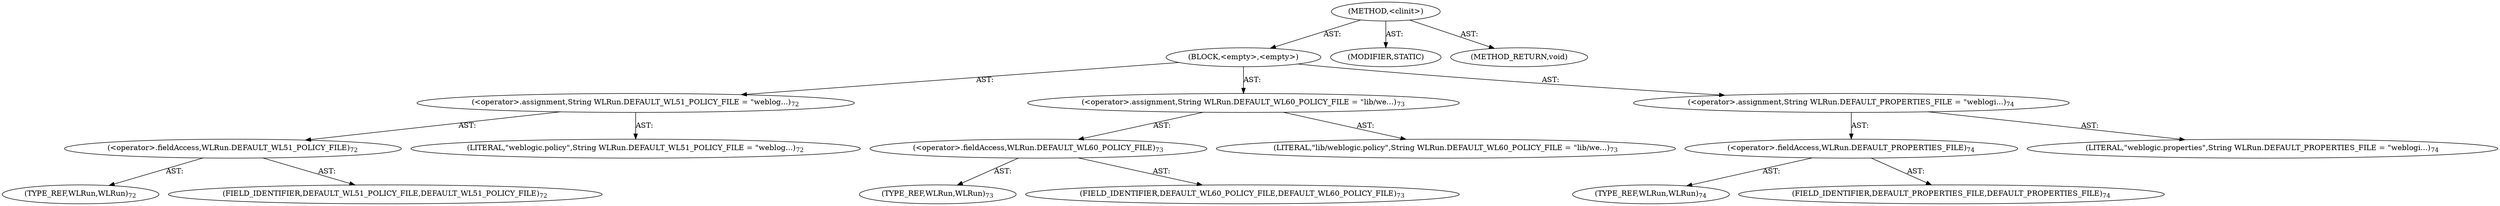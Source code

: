 digraph "&lt;clinit&gt;" {  
"111669149717" [label = <(METHOD,&lt;clinit&gt;)> ]
"25769803827" [label = <(BLOCK,&lt;empty&gt;,&lt;empty&gt;)> ]
"30064771346" [label = <(&lt;operator&gt;.assignment,String WLRun.DEFAULT_WL51_POLICY_FILE = &quot;weblog...)<SUB>72</SUB>> ]
"30064771347" [label = <(&lt;operator&gt;.fieldAccess,WLRun.DEFAULT_WL51_POLICY_FILE)<SUB>72</SUB>> ]
"180388626437" [label = <(TYPE_REF,WLRun,WLRun)<SUB>72</SUB>> ]
"55834574925" [label = <(FIELD_IDENTIFIER,DEFAULT_WL51_POLICY_FILE,DEFAULT_WL51_POLICY_FILE)<SUB>72</SUB>> ]
"90194313275" [label = <(LITERAL,&quot;weblogic.policy&quot;,String WLRun.DEFAULT_WL51_POLICY_FILE = &quot;weblog...)<SUB>72</SUB>> ]
"30064771348" [label = <(&lt;operator&gt;.assignment,String WLRun.DEFAULT_WL60_POLICY_FILE = &quot;lib/we...)<SUB>73</SUB>> ]
"30064771349" [label = <(&lt;operator&gt;.fieldAccess,WLRun.DEFAULT_WL60_POLICY_FILE)<SUB>73</SUB>> ]
"180388626438" [label = <(TYPE_REF,WLRun,WLRun)<SUB>73</SUB>> ]
"55834574926" [label = <(FIELD_IDENTIFIER,DEFAULT_WL60_POLICY_FILE,DEFAULT_WL60_POLICY_FILE)<SUB>73</SUB>> ]
"90194313276" [label = <(LITERAL,&quot;lib/weblogic.policy&quot;,String WLRun.DEFAULT_WL60_POLICY_FILE = &quot;lib/we...)<SUB>73</SUB>> ]
"30064771350" [label = <(&lt;operator&gt;.assignment,String WLRun.DEFAULT_PROPERTIES_FILE = &quot;weblogi...)<SUB>74</SUB>> ]
"30064771351" [label = <(&lt;operator&gt;.fieldAccess,WLRun.DEFAULT_PROPERTIES_FILE)<SUB>74</SUB>> ]
"180388626439" [label = <(TYPE_REF,WLRun,WLRun)<SUB>74</SUB>> ]
"55834574927" [label = <(FIELD_IDENTIFIER,DEFAULT_PROPERTIES_FILE,DEFAULT_PROPERTIES_FILE)<SUB>74</SUB>> ]
"90194313277" [label = <(LITERAL,&quot;weblogic.properties&quot;,String WLRun.DEFAULT_PROPERTIES_FILE = &quot;weblogi...)<SUB>74</SUB>> ]
"133143986238" [label = <(MODIFIER,STATIC)> ]
"128849018901" [label = <(METHOD_RETURN,void)> ]
  "111669149717" -> "25769803827"  [ label = "AST: "] 
  "111669149717" -> "133143986238"  [ label = "AST: "] 
  "111669149717" -> "128849018901"  [ label = "AST: "] 
  "25769803827" -> "30064771346"  [ label = "AST: "] 
  "25769803827" -> "30064771348"  [ label = "AST: "] 
  "25769803827" -> "30064771350"  [ label = "AST: "] 
  "30064771346" -> "30064771347"  [ label = "AST: "] 
  "30064771346" -> "90194313275"  [ label = "AST: "] 
  "30064771347" -> "180388626437"  [ label = "AST: "] 
  "30064771347" -> "55834574925"  [ label = "AST: "] 
  "30064771348" -> "30064771349"  [ label = "AST: "] 
  "30064771348" -> "90194313276"  [ label = "AST: "] 
  "30064771349" -> "180388626438"  [ label = "AST: "] 
  "30064771349" -> "55834574926"  [ label = "AST: "] 
  "30064771350" -> "30064771351"  [ label = "AST: "] 
  "30064771350" -> "90194313277"  [ label = "AST: "] 
  "30064771351" -> "180388626439"  [ label = "AST: "] 
  "30064771351" -> "55834574927"  [ label = "AST: "] 
}
